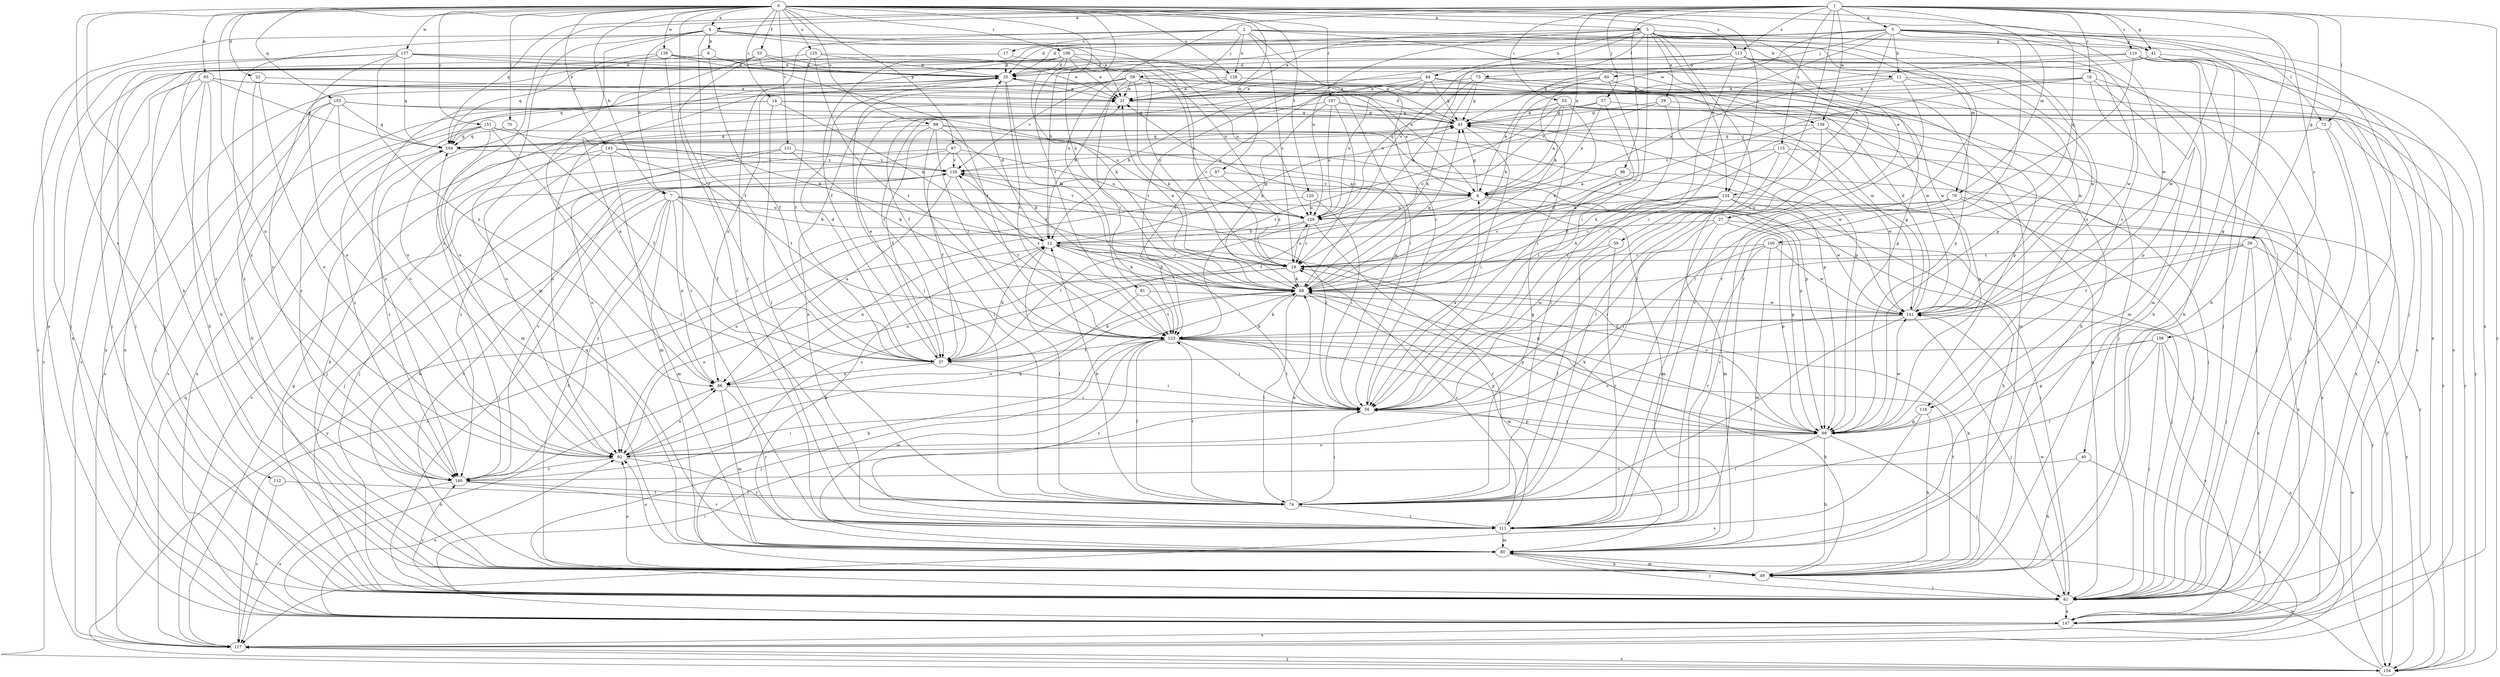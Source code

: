 strict digraph  {
0;
1;
2;
3;
4;
5;
6;
7;
9;
11;
12;
14;
16;
17;
19;
21;
25;
27;
29;
31;
33;
37;
39;
40;
41;
43;
49;
53;
56;
57;
58;
59;
60;
61;
65;
68;
70;
72;
73;
74;
79;
80;
81;
84;
86;
87;
88;
92;
97;
98;
99;
100;
103;
104;
107;
108;
110;
111;
112;
113;
115;
116;
117;
120;
123;
125;
128;
129;
131;
134;
135;
137;
138;
139;
141;
145;
147;
151;
154;
156;
160;
0 -> 3  [label=a];
0 -> 4  [label=a];
0 -> 7  [label=b];
0 -> 14  [label=c];
0 -> 21  [label=d];
0 -> 33  [label=f];
0 -> 37  [label=f];
0 -> 49  [label=h];
0 -> 65  [label=k];
0 -> 68  [label=k];
0 -> 70  [label=l];
0 -> 87  [label=o];
0 -> 88  [label=o];
0 -> 92  [label=o];
0 -> 97  [label=p];
0 -> 100  [label=q];
0 -> 103  [label=q];
0 -> 107  [label=r];
0 -> 108  [label=r];
0 -> 112  [label=s];
0 -> 113  [label=s];
0 -> 120  [label=t];
0 -> 123  [label=t];
0 -> 125  [label=u];
0 -> 128  [label=u];
0 -> 131  [label=v];
0 -> 134  [label=v];
0 -> 137  [label=w];
0 -> 138  [label=w];
0 -> 145  [label=x];
0 -> 151  [label=y];
0 -> 156  [label=z];
1 -> 4  [label=a];
1 -> 5  [label=a];
1 -> 6  [label=a];
1 -> 16  [label=c];
1 -> 39  [label=g];
1 -> 40  [label=g];
1 -> 41  [label=g];
1 -> 53  [label=i];
1 -> 56  [label=i];
1 -> 57  [label=j];
1 -> 72  [label=l];
1 -> 79  [label=m];
1 -> 81  [label=n];
1 -> 98  [label=p];
1 -> 104  [label=q];
1 -> 110  [label=r];
1 -> 113  [label=s];
1 -> 115  [label=s];
1 -> 139  [label=w];
1 -> 154  [label=y];
1 -> 160  [label=z];
2 -> 17  [label=c];
2 -> 19  [label=c];
2 -> 56  [label=i];
2 -> 58  [label=j];
2 -> 79  [label=m];
2 -> 99  [label=p];
2 -> 111  [label=r];
2 -> 128  [label=u];
2 -> 139  [label=w];
2 -> 147  [label=x];
3 -> 25  [label=d];
3 -> 27  [label=e];
3 -> 29  [label=e];
3 -> 31  [label=e];
3 -> 41  [label=g];
3 -> 56  [label=i];
3 -> 59  [label=j];
3 -> 68  [label=k];
3 -> 72  [label=l];
3 -> 73  [label=l];
3 -> 84  [label=n];
3 -> 111  [label=r];
3 -> 129  [label=u];
3 -> 134  [label=v];
4 -> 7  [label=b];
4 -> 9  [label=b];
4 -> 11  [label=b];
4 -> 19  [label=c];
4 -> 31  [label=e];
4 -> 37  [label=f];
4 -> 80  [label=m];
4 -> 86  [label=n];
4 -> 116  [label=s];
4 -> 160  [label=z];
5 -> 11  [label=b];
5 -> 12  [label=b];
5 -> 25  [label=d];
5 -> 37  [label=f];
5 -> 41  [label=g];
5 -> 49  [label=h];
5 -> 56  [label=i];
5 -> 60  [label=j];
5 -> 61  [label=j];
5 -> 68  [label=k];
5 -> 111  [label=r];
5 -> 116  [label=s];
5 -> 134  [label=v];
5 -> 141  [label=w];
5 -> 147  [label=x];
6 -> 43  [label=g];
6 -> 49  [label=h];
6 -> 80  [label=m];
6 -> 117  [label=s];
6 -> 129  [label=u];
6 -> 135  [label=v];
7 -> 12  [label=b];
7 -> 37  [label=f];
7 -> 49  [label=h];
7 -> 56  [label=i];
7 -> 61  [label=j];
7 -> 80  [label=m];
7 -> 86  [label=n];
7 -> 99  [label=p];
7 -> 129  [label=u];
7 -> 160  [label=z];
9 -> 25  [label=d];
9 -> 37  [label=f];
9 -> 61  [label=j];
11 -> 6  [label=a];
11 -> 31  [label=e];
11 -> 111  [label=r];
11 -> 141  [label=w];
11 -> 154  [label=y];
12 -> 19  [label=c];
12 -> 25  [label=d];
12 -> 43  [label=g];
12 -> 68  [label=k];
12 -> 74  [label=l];
12 -> 86  [label=n];
12 -> 99  [label=p];
14 -> 12  [label=b];
14 -> 43  [label=g];
14 -> 74  [label=l];
14 -> 99  [label=p];
14 -> 117  [label=s];
14 -> 160  [label=z];
16 -> 31  [label=e];
16 -> 37  [label=f];
16 -> 61  [label=j];
16 -> 68  [label=k];
16 -> 80  [label=m];
16 -> 99  [label=p];
17 -> 25  [label=d];
17 -> 49  [label=h];
17 -> 99  [label=p];
19 -> 68  [label=k];
19 -> 86  [label=n];
19 -> 92  [label=o];
19 -> 129  [label=u];
19 -> 135  [label=v];
21 -> 31  [label=e];
21 -> 92  [label=o];
21 -> 160  [label=z];
25 -> 31  [label=e];
25 -> 68  [label=k];
25 -> 86  [label=n];
25 -> 123  [label=t];
25 -> 147  [label=x];
25 -> 160  [label=z];
27 -> 12  [label=b];
27 -> 56  [label=i];
27 -> 99  [label=p];
27 -> 111  [label=r];
27 -> 154  [label=y];
29 -> 43  [label=g];
29 -> 74  [label=l];
29 -> 135  [label=v];
29 -> 147  [label=x];
31 -> 43  [label=g];
33 -> 25  [label=d];
33 -> 61  [label=j];
33 -> 92  [label=o];
33 -> 111  [label=r];
33 -> 123  [label=t];
33 -> 129  [label=u];
37 -> 12  [label=b];
37 -> 25  [label=d];
37 -> 31  [label=e];
37 -> 56  [label=i];
37 -> 68  [label=k];
37 -> 86  [label=n];
39 -> 19  [label=c];
39 -> 61  [label=j];
39 -> 123  [label=t];
39 -> 147  [label=x];
39 -> 154  [label=y];
39 -> 160  [label=z];
40 -> 49  [label=h];
40 -> 117  [label=s];
40 -> 160  [label=z];
41 -> 25  [label=d];
41 -> 49  [label=h];
41 -> 61  [label=j];
41 -> 129  [label=u];
41 -> 141  [label=w];
41 -> 147  [label=x];
43 -> 25  [label=d];
43 -> 56  [label=i];
43 -> 104  [label=q];
49 -> 61  [label=j];
49 -> 68  [label=k];
49 -> 80  [label=m];
49 -> 92  [label=o];
49 -> 123  [label=t];
49 -> 135  [label=v];
53 -> 6  [label=a];
53 -> 19  [label=c];
53 -> 43  [label=g];
53 -> 61  [label=j];
53 -> 68  [label=k];
53 -> 80  [label=m];
53 -> 123  [label=t];
53 -> 154  [label=y];
56 -> 6  [label=a];
56 -> 12  [label=b];
56 -> 31  [label=e];
56 -> 99  [label=p];
56 -> 123  [label=t];
57 -> 6  [label=a];
57 -> 43  [label=g];
57 -> 56  [label=i];
57 -> 61  [label=j];
57 -> 92  [label=o];
58 -> 19  [label=c];
58 -> 31  [label=e];
58 -> 68  [label=k];
58 -> 74  [label=l];
58 -> 86  [label=n];
58 -> 99  [label=p];
58 -> 104  [label=q];
58 -> 123  [label=t];
58 -> 135  [label=v];
58 -> 141  [label=w];
59 -> 19  [label=c];
59 -> 74  [label=l];
59 -> 111  [label=r];
60 -> 6  [label=a];
60 -> 31  [label=e];
60 -> 37  [label=f];
60 -> 56  [label=i];
60 -> 99  [label=p];
61 -> 43  [label=g];
61 -> 141  [label=w];
61 -> 147  [label=x];
61 -> 160  [label=z];
65 -> 6  [label=a];
65 -> 31  [label=e];
65 -> 49  [label=h];
65 -> 56  [label=i];
65 -> 104  [label=q];
65 -> 117  [label=s];
65 -> 147  [label=x];
65 -> 160  [label=z];
68 -> 12  [label=b];
68 -> 31  [label=e];
68 -> 43  [label=g];
68 -> 49  [label=h];
68 -> 74  [label=l];
68 -> 80  [label=m];
68 -> 99  [label=p];
68 -> 141  [label=w];
70 -> 37  [label=f];
70 -> 104  [label=q];
72 -> 61  [label=j];
72 -> 104  [label=q];
72 -> 147  [label=x];
73 -> 31  [label=e];
73 -> 43  [label=g];
73 -> 68  [label=k];
73 -> 129  [label=u];
73 -> 141  [label=w];
73 -> 147  [label=x];
74 -> 12  [label=b];
74 -> 43  [label=g];
74 -> 56  [label=i];
74 -> 68  [label=k];
74 -> 111  [label=r];
74 -> 123  [label=t];
79 -> 19  [label=c];
79 -> 61  [label=j];
79 -> 111  [label=r];
79 -> 129  [label=u];
79 -> 147  [label=x];
80 -> 12  [label=b];
80 -> 49  [label=h];
80 -> 61  [label=j];
80 -> 92  [label=o];
80 -> 104  [label=q];
81 -> 92  [label=o];
81 -> 123  [label=t];
81 -> 141  [label=w];
84 -> 12  [label=b];
84 -> 31  [label=e];
84 -> 43  [label=g];
84 -> 49  [label=h];
84 -> 61  [label=j];
84 -> 123  [label=t];
84 -> 129  [label=u];
86 -> 56  [label=i];
86 -> 80  [label=m];
86 -> 111  [label=r];
87 -> 6  [label=a];
87 -> 19  [label=c];
87 -> 49  [label=h];
88 -> 6  [label=a];
88 -> 37  [label=f];
88 -> 68  [label=k];
88 -> 74  [label=l];
88 -> 104  [label=q];
88 -> 123  [label=t];
88 -> 141  [label=w];
92 -> 56  [label=i];
92 -> 68  [label=k];
92 -> 86  [label=n];
92 -> 111  [label=r];
92 -> 160  [label=z];
97 -> 37  [label=f];
97 -> 61  [label=j];
97 -> 117  [label=s];
97 -> 123  [label=t];
97 -> 129  [label=u];
97 -> 135  [label=v];
98 -> 6  [label=a];
98 -> 37  [label=f];
98 -> 147  [label=x];
99 -> 19  [label=c];
99 -> 49  [label=h];
99 -> 56  [label=i];
99 -> 61  [label=j];
99 -> 68  [label=k];
99 -> 74  [label=l];
99 -> 92  [label=o];
99 -> 141  [label=w];
100 -> 19  [label=c];
100 -> 56  [label=i];
100 -> 61  [label=j];
100 -> 80  [label=m];
100 -> 111  [label=r];
100 -> 141  [label=w];
103 -> 43  [label=g];
103 -> 49  [label=h];
103 -> 61  [label=j];
103 -> 92  [label=o];
103 -> 104  [label=q];
103 -> 117  [label=s];
103 -> 129  [label=u];
104 -> 135  [label=v];
104 -> 160  [label=z];
107 -> 19  [label=c];
107 -> 43  [label=g];
107 -> 68  [label=k];
107 -> 92  [label=o];
107 -> 129  [label=u];
107 -> 154  [label=y];
108 -> 6  [label=a];
108 -> 25  [label=d];
108 -> 31  [label=e];
108 -> 43  [label=g];
108 -> 61  [label=j];
108 -> 68  [label=k];
108 -> 92  [label=o];
108 -> 147  [label=x];
110 -> 25  [label=d];
110 -> 61  [label=j];
110 -> 68  [label=k];
110 -> 74  [label=l];
110 -> 80  [label=m];
110 -> 117  [label=s];
111 -> 19  [label=c];
111 -> 31  [label=e];
111 -> 80  [label=m];
112 -> 74  [label=l];
112 -> 117  [label=s];
113 -> 25  [label=d];
113 -> 43  [label=g];
113 -> 49  [label=h];
113 -> 56  [label=i];
113 -> 74  [label=l];
113 -> 123  [label=t];
113 -> 141  [label=w];
115 -> 56  [label=i];
115 -> 68  [label=k];
115 -> 135  [label=v];
115 -> 141  [label=w];
115 -> 154  [label=y];
116 -> 49  [label=h];
116 -> 99  [label=p];
116 -> 117  [label=s];
117 -> 43  [label=g];
117 -> 104  [label=q];
117 -> 154  [label=y];
120 -> 56  [label=i];
120 -> 129  [label=u];
120 -> 154  [label=y];
123 -> 37  [label=f];
123 -> 49  [label=h];
123 -> 56  [label=i];
123 -> 61  [label=j];
123 -> 68  [label=k];
123 -> 74  [label=l];
123 -> 80  [label=m];
123 -> 99  [label=p];
123 -> 111  [label=r];
125 -> 25  [label=d];
125 -> 31  [label=e];
125 -> 37  [label=f];
125 -> 123  [label=t];
125 -> 154  [label=y];
128 -> 12  [label=b];
128 -> 31  [label=e];
128 -> 141  [label=w];
129 -> 12  [label=b];
129 -> 19  [label=c];
129 -> 37  [label=f];
129 -> 111  [label=r];
129 -> 135  [label=v];
131 -> 61  [label=j];
131 -> 68  [label=k];
131 -> 92  [label=o];
131 -> 135  [label=v];
134 -> 19  [label=c];
134 -> 61  [label=j];
134 -> 68  [label=k];
134 -> 80  [label=m];
134 -> 92  [label=o];
134 -> 129  [label=u];
134 -> 141  [label=w];
134 -> 154  [label=y];
135 -> 6  [label=a];
135 -> 61  [label=j];
135 -> 86  [label=n];
135 -> 123  [label=t];
137 -> 19  [label=c];
137 -> 25  [label=d];
137 -> 61  [label=j];
137 -> 86  [label=n];
137 -> 92  [label=o];
137 -> 99  [label=p];
137 -> 104  [label=q];
137 -> 117  [label=s];
138 -> 25  [label=d];
138 -> 104  [label=q];
138 -> 111  [label=r];
138 -> 129  [label=u];
138 -> 141  [label=w];
138 -> 160  [label=z];
139 -> 61  [label=j];
139 -> 68  [label=k];
139 -> 74  [label=l];
139 -> 99  [label=p];
139 -> 104  [label=q];
141 -> 25  [label=d];
141 -> 43  [label=g];
141 -> 61  [label=j];
141 -> 74  [label=l];
141 -> 92  [label=o];
141 -> 123  [label=t];
145 -> 49  [label=h];
145 -> 80  [label=m];
145 -> 99  [label=p];
145 -> 123  [label=t];
145 -> 135  [label=v];
145 -> 160  [label=z];
147 -> 56  [label=i];
147 -> 86  [label=n];
147 -> 92  [label=o];
147 -> 117  [label=s];
151 -> 12  [label=b];
151 -> 74  [label=l];
151 -> 80  [label=m];
151 -> 99  [label=p];
151 -> 104  [label=q];
151 -> 147  [label=x];
151 -> 160  [label=z];
154 -> 80  [label=m];
154 -> 117  [label=s];
154 -> 141  [label=w];
156 -> 37  [label=f];
156 -> 61  [label=j];
156 -> 74  [label=l];
156 -> 99  [label=p];
156 -> 117  [label=s];
156 -> 147  [label=x];
160 -> 74  [label=l];
160 -> 111  [label=r];
160 -> 117  [label=s];
160 -> 135  [label=v];
}
